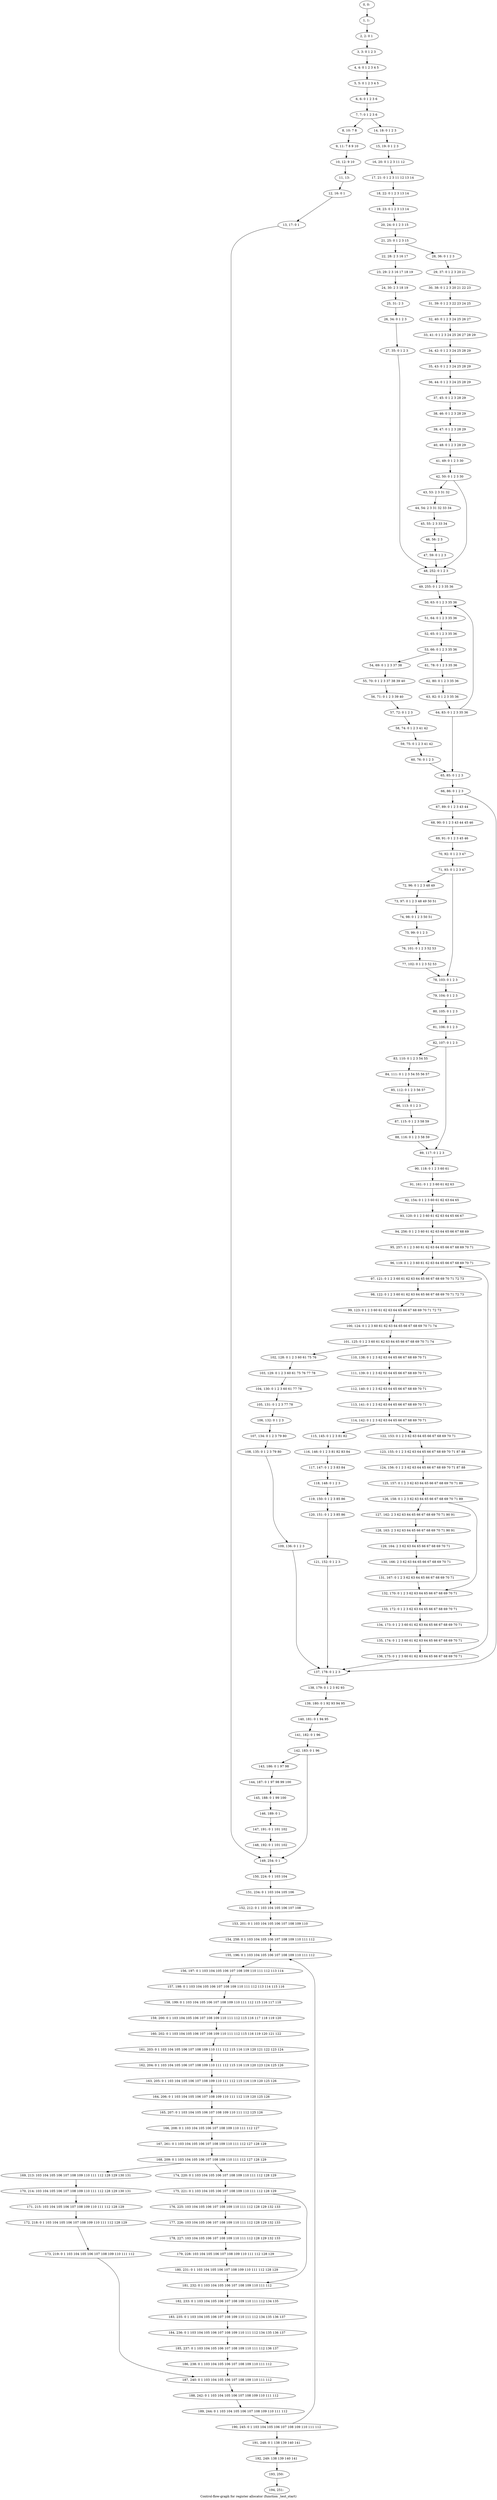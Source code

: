 digraph G {
graph [label="Control-flow-graph for register allocator (function _test_start)"]
0[label="0, 0: "];
1[label="1, 1: "];
2[label="2, 2: 0 1 "];
3[label="3, 3: 0 1 2 3 "];
4[label="4, 4: 0 1 2 3 4 5 "];
5[label="5, 5: 0 1 2 3 4 5 "];
6[label="6, 6: 0 1 2 3 6 "];
7[label="7, 7: 0 1 2 3 6 "];
8[label="8, 10: 7 8 "];
9[label="9, 11: 7 8 9 10 "];
10[label="10, 12: 9 10 "];
11[label="11, 13: "];
12[label="12, 16: 0 1 "];
13[label="13, 17: 0 1 "];
14[label="14, 18: 0 1 2 3 "];
15[label="15, 19: 0 1 2 3 "];
16[label="16, 20: 0 1 2 3 11 12 "];
17[label="17, 21: 0 1 2 3 11 12 13 14 "];
18[label="18, 22: 0 1 2 3 13 14 "];
19[label="19, 23: 0 1 2 3 13 14 "];
20[label="20, 24: 0 1 2 3 15 "];
21[label="21, 25: 0 1 2 3 15 "];
22[label="22, 28: 2 3 16 17 "];
23[label="23, 29: 2 3 16 17 18 19 "];
24[label="24, 30: 2 3 18 19 "];
25[label="25, 31: 2 3 "];
26[label="26, 34: 0 1 2 3 "];
27[label="27, 35: 0 1 2 3 "];
28[label="28, 36: 0 1 2 3 "];
29[label="29, 37: 0 1 2 3 20 21 "];
30[label="30, 38: 0 1 2 3 20 21 22 23 "];
31[label="31, 39: 0 1 2 3 22 23 24 25 "];
32[label="32, 40: 0 1 2 3 24 25 26 27 "];
33[label="33, 41: 0 1 2 3 24 25 26 27 28 29 "];
34[label="34, 42: 0 1 2 3 24 25 28 29 "];
35[label="35, 43: 0 1 2 3 24 25 28 29 "];
36[label="36, 44: 0 1 2 3 24 25 28 29 "];
37[label="37, 45: 0 1 2 3 28 29 "];
38[label="38, 46: 0 1 2 3 28 29 "];
39[label="39, 47: 0 1 2 3 28 29 "];
40[label="40, 48: 0 1 2 3 28 29 "];
41[label="41, 49: 0 1 2 3 30 "];
42[label="42, 50: 0 1 2 3 30 "];
43[label="43, 53: 2 3 31 32 "];
44[label="44, 54: 2 3 31 32 33 34 "];
45[label="45, 55: 2 3 33 34 "];
46[label="46, 56: 2 3 "];
47[label="47, 59: 0 1 2 3 "];
48[label="48, 252: 0 1 2 3 "];
49[label="49, 255: 0 1 2 3 35 36 "];
50[label="50, 63: 0 1 2 3 35 36 "];
51[label="51, 64: 0 1 2 3 35 36 "];
52[label="52, 65: 0 1 2 3 35 36 "];
53[label="53, 66: 0 1 2 3 35 36 "];
54[label="54, 69: 0 1 2 3 37 38 "];
55[label="55, 70: 0 1 2 3 37 38 39 40 "];
56[label="56, 71: 0 1 2 3 39 40 "];
57[label="57, 72: 0 1 2 3 "];
58[label="58, 74: 0 1 2 3 41 42 "];
59[label="59, 75: 0 1 2 3 41 42 "];
60[label="60, 76: 0 1 2 3 "];
61[label="61, 78: 0 1 2 3 35 36 "];
62[label="62, 80: 0 1 2 3 35 36 "];
63[label="63, 82: 0 1 2 3 35 36 "];
64[label="64, 83: 0 1 2 3 35 36 "];
65[label="65, 85: 0 1 2 3 "];
66[label="66, 86: 0 1 2 3 "];
67[label="67, 89: 0 1 2 3 43 44 "];
68[label="68, 90: 0 1 2 3 43 44 45 46 "];
69[label="69, 91: 0 1 2 3 45 46 "];
70[label="70, 92: 0 1 2 3 47 "];
71[label="71, 93: 0 1 2 3 47 "];
72[label="72, 96: 0 1 2 3 48 49 "];
73[label="73, 97: 0 1 2 3 48 49 50 51 "];
74[label="74, 98: 0 1 2 3 50 51 "];
75[label="75, 99: 0 1 2 3 "];
76[label="76, 101: 0 1 2 3 52 53 "];
77[label="77, 102: 0 1 2 3 52 53 "];
78[label="78, 103: 0 1 2 3 "];
79[label="79, 104: 0 1 2 3 "];
80[label="80, 105: 0 1 2 3 "];
81[label="81, 106: 0 1 2 3 "];
82[label="82, 107: 0 1 2 3 "];
83[label="83, 110: 0 1 2 3 54 55 "];
84[label="84, 111: 0 1 2 3 54 55 56 57 "];
85[label="85, 112: 0 1 2 3 56 57 "];
86[label="86, 113: 0 1 2 3 "];
87[label="87, 115: 0 1 2 3 58 59 "];
88[label="88, 116: 0 1 2 3 58 59 "];
89[label="89, 117: 0 1 2 3 "];
90[label="90, 118: 0 1 2 3 60 61 "];
91[label="91, 161: 0 1 2 3 60 61 62 63 "];
92[label="92, 154: 0 1 2 3 60 61 62 63 64 65 "];
93[label="93, 120: 0 1 2 3 60 61 62 63 64 65 66 67 "];
94[label="94, 256: 0 1 2 3 60 61 62 63 64 65 66 67 68 69 "];
95[label="95, 257: 0 1 2 3 60 61 62 63 64 65 66 67 68 69 70 71 "];
96[label="96, 119: 0 1 2 3 60 61 62 63 64 65 66 67 68 69 70 71 "];
97[label="97, 121: 0 1 2 3 60 61 62 63 64 65 66 67 68 69 70 71 72 73 "];
98[label="98, 122: 0 1 2 3 60 61 62 63 64 65 66 67 68 69 70 71 72 73 "];
99[label="99, 123: 0 1 2 3 60 61 62 63 64 65 66 67 68 69 70 71 72 73 "];
100[label="100, 124: 0 1 2 3 60 61 62 63 64 65 66 67 68 69 70 71 74 "];
101[label="101, 125: 0 1 2 3 60 61 62 63 64 65 66 67 68 69 70 71 74 "];
102[label="102, 128: 0 1 2 3 60 61 75 76 "];
103[label="103, 129: 0 1 2 3 60 61 75 76 77 78 "];
104[label="104, 130: 0 1 2 3 60 61 77 78 "];
105[label="105, 131: 0 1 2 3 77 78 "];
106[label="106, 132: 0 1 2 3 "];
107[label="107, 134: 0 1 2 3 79 80 "];
108[label="108, 135: 0 1 2 3 79 80 "];
109[label="109, 136: 0 1 2 3 "];
110[label="110, 138: 0 1 2 3 62 63 64 65 66 67 68 69 70 71 "];
111[label="111, 139: 0 1 2 3 62 63 64 65 66 67 68 69 70 71 "];
112[label="112, 140: 0 1 2 3 62 63 64 65 66 67 68 69 70 71 "];
113[label="113, 141: 0 1 2 3 62 63 64 65 66 67 68 69 70 71 "];
114[label="114, 142: 0 1 2 3 62 63 64 65 66 67 68 69 70 71 "];
115[label="115, 145: 0 1 2 3 81 82 "];
116[label="116, 146: 0 1 2 3 81 82 83 84 "];
117[label="117, 147: 0 1 2 3 83 84 "];
118[label="118, 148: 0 1 2 3 "];
119[label="119, 150: 0 1 2 3 85 86 "];
120[label="120, 151: 0 1 2 3 85 86 "];
121[label="121, 152: 0 1 2 3 "];
122[label="122, 153: 0 1 2 3 62 63 64 65 66 67 68 69 70 71 "];
123[label="123, 155: 0 1 2 3 62 63 64 65 66 67 68 69 70 71 87 88 "];
124[label="124, 156: 0 1 2 3 62 63 64 65 66 67 68 69 70 71 87 88 "];
125[label="125, 157: 0 1 2 3 62 63 64 65 66 67 68 69 70 71 89 "];
126[label="126, 158: 0 1 2 3 62 63 64 65 66 67 68 69 70 71 89 "];
127[label="127, 162: 2 3 62 63 64 65 66 67 68 69 70 71 90 91 "];
128[label="128, 163: 2 3 62 63 64 65 66 67 68 69 70 71 90 91 "];
129[label="129, 164: 2 3 62 63 64 65 66 67 68 69 70 71 "];
130[label="130, 166: 2 3 62 63 64 65 66 67 68 69 70 71 "];
131[label="131, 167: 0 1 2 3 62 63 64 65 66 67 68 69 70 71 "];
132[label="132, 170: 0 1 2 3 62 63 64 65 66 67 68 69 70 71 "];
133[label="133, 172: 0 1 2 3 62 63 64 65 66 67 68 69 70 71 "];
134[label="134, 173: 0 1 2 3 60 61 62 63 64 65 66 67 68 69 70 71 "];
135[label="135, 174: 0 1 2 3 60 61 62 63 64 65 66 67 68 69 70 71 "];
136[label="136, 175: 0 1 2 3 60 61 62 63 64 65 66 67 68 69 70 71 "];
137[label="137, 178: 0 1 2 3 "];
138[label="138, 179: 0 1 2 3 92 93 "];
139[label="139, 180: 0 1 92 93 94 95 "];
140[label="140, 181: 0 1 94 95 "];
141[label="141, 182: 0 1 96 "];
142[label="142, 183: 0 1 96 "];
143[label="143, 186: 0 1 97 98 "];
144[label="144, 187: 0 1 97 98 99 100 "];
145[label="145, 188: 0 1 99 100 "];
146[label="146, 189: 0 1 "];
147[label="147, 191: 0 1 101 102 "];
148[label="148, 192: 0 1 101 102 "];
149[label="149, 254: 0 1 "];
150[label="150, 224: 0 1 103 104 "];
151[label="151, 234: 0 1 103 104 105 106 "];
152[label="152, 212: 0 1 103 104 105 106 107 108 "];
153[label="153, 201: 0 1 103 104 105 106 107 108 109 110 "];
154[label="154, 258: 0 1 103 104 105 106 107 108 109 110 111 112 "];
155[label="155, 196: 0 1 103 104 105 106 107 108 109 110 111 112 "];
156[label="156, 197: 0 1 103 104 105 106 107 108 109 110 111 112 113 114 "];
157[label="157, 198: 0 1 103 104 105 106 107 108 109 110 111 112 113 114 115 116 "];
158[label="158, 199: 0 1 103 104 105 106 107 108 109 110 111 112 115 116 117 118 "];
159[label="159, 200: 0 1 103 104 105 106 107 108 109 110 111 112 115 116 117 118 119 120 "];
160[label="160, 202: 0 1 103 104 105 106 107 108 109 110 111 112 115 116 119 120 121 122 "];
161[label="161, 203: 0 1 103 104 105 106 107 108 109 110 111 112 115 116 119 120 121 122 123 124 "];
162[label="162, 204: 0 1 103 104 105 106 107 108 109 110 111 112 115 116 119 120 123 124 125 126 "];
163[label="163, 205: 0 1 103 104 105 106 107 108 109 110 111 112 115 116 119 120 125 126 "];
164[label="164, 206: 0 1 103 104 105 106 107 108 109 110 111 112 119 120 125 126 "];
165[label="165, 207: 0 1 103 104 105 106 107 108 109 110 111 112 125 126 "];
166[label="166, 208: 0 1 103 104 105 106 107 108 109 110 111 112 127 "];
167[label="167, 261: 0 1 103 104 105 106 107 108 109 110 111 112 127 128 129 "];
168[label="168, 209: 0 1 103 104 105 106 107 108 109 110 111 112 127 128 129 "];
169[label="169, 213: 103 104 105 106 107 108 109 110 111 112 128 129 130 131 "];
170[label="170, 214: 103 104 105 106 107 108 109 110 111 112 128 129 130 131 "];
171[label="171, 215: 103 104 105 106 107 108 109 110 111 112 128 129 "];
172[label="172, 218: 0 1 103 104 105 106 107 108 109 110 111 112 128 129 "];
173[label="173, 219: 0 1 103 104 105 106 107 108 109 110 111 112 "];
174[label="174, 220: 0 1 103 104 105 106 107 108 109 110 111 112 128 129 "];
175[label="175, 221: 0 1 103 104 105 106 107 108 109 110 111 112 128 129 "];
176[label="176, 225: 103 104 105 106 107 108 109 110 111 112 128 129 132 133 "];
177[label="177, 226: 103 104 105 106 107 108 109 110 111 112 128 129 132 133 "];
178[label="178, 227: 103 104 105 106 107 108 109 110 111 112 128 129 132 133 "];
179[label="179, 228: 103 104 105 106 107 108 109 110 111 112 128 129 "];
180[label="180, 231: 0 1 103 104 105 106 107 108 109 110 111 112 128 129 "];
181[label="181, 232: 0 1 103 104 105 106 107 108 109 110 111 112 "];
182[label="182, 233: 0 1 103 104 105 106 107 108 109 110 111 112 134 135 "];
183[label="183, 235: 0 1 103 104 105 106 107 108 109 110 111 112 134 135 136 137 "];
184[label="184, 236: 0 1 103 104 105 106 107 108 109 110 111 112 134 135 136 137 "];
185[label="185, 237: 0 1 103 104 105 106 107 108 109 110 111 112 136 137 "];
186[label="186, 238: 0 1 103 104 105 106 107 108 109 110 111 112 "];
187[label="187, 240: 0 1 103 104 105 106 107 108 109 110 111 112 "];
188[label="188, 242: 0 1 103 104 105 106 107 108 109 110 111 112 "];
189[label="189, 244: 0 1 103 104 105 106 107 108 109 110 111 112 "];
190[label="190, 245: 0 1 103 104 105 106 107 108 109 110 111 112 "];
191[label="191, 248: 0 1 138 139 140 141 "];
192[label="192, 249: 138 139 140 141 "];
193[label="193, 250: "];
194[label="194, 251: "];
0->1 ;
1->2 ;
2->3 ;
3->4 ;
4->5 ;
5->6 ;
6->7 ;
7->8 ;
7->14 ;
8->9 ;
9->10 ;
10->11 ;
11->12 ;
12->13 ;
13->149 ;
14->15 ;
15->16 ;
16->17 ;
17->18 ;
18->19 ;
19->20 ;
20->21 ;
21->22 ;
21->28 ;
22->23 ;
23->24 ;
24->25 ;
25->26 ;
26->27 ;
27->48 ;
28->29 ;
29->30 ;
30->31 ;
31->32 ;
32->33 ;
33->34 ;
34->35 ;
35->36 ;
36->37 ;
37->38 ;
38->39 ;
39->40 ;
40->41 ;
41->42 ;
42->43 ;
42->48 ;
43->44 ;
44->45 ;
45->46 ;
46->47 ;
47->48 ;
48->49 ;
49->50 ;
50->51 ;
51->52 ;
52->53 ;
53->54 ;
53->61 ;
54->55 ;
55->56 ;
56->57 ;
57->58 ;
58->59 ;
59->60 ;
60->65 ;
61->62 ;
62->63 ;
63->64 ;
64->65 ;
64->50 ;
65->66 ;
66->67 ;
66->137 ;
67->68 ;
68->69 ;
69->70 ;
70->71 ;
71->72 ;
71->78 ;
72->73 ;
73->74 ;
74->75 ;
75->76 ;
76->77 ;
77->78 ;
78->79 ;
79->80 ;
80->81 ;
81->82 ;
82->83 ;
82->89 ;
83->84 ;
84->85 ;
85->86 ;
86->87 ;
87->88 ;
88->89 ;
89->90 ;
90->91 ;
91->92 ;
92->93 ;
93->94 ;
94->95 ;
95->96 ;
96->97 ;
97->98 ;
98->99 ;
99->100 ;
100->101 ;
101->102 ;
101->110 ;
102->103 ;
103->104 ;
104->105 ;
105->106 ;
106->107 ;
107->108 ;
108->109 ;
109->137 ;
110->111 ;
111->112 ;
112->113 ;
113->114 ;
114->115 ;
114->122 ;
115->116 ;
116->117 ;
117->118 ;
118->119 ;
119->120 ;
120->121 ;
121->137 ;
122->123 ;
123->124 ;
124->125 ;
125->126 ;
126->127 ;
126->132 ;
127->128 ;
128->129 ;
129->130 ;
130->131 ;
131->132 ;
132->133 ;
133->134 ;
134->135 ;
135->136 ;
136->137 ;
136->96 ;
137->138 ;
138->139 ;
139->140 ;
140->141 ;
141->142 ;
142->143 ;
142->149 ;
143->144 ;
144->145 ;
145->146 ;
146->147 ;
147->148 ;
148->149 ;
149->150 ;
150->151 ;
151->152 ;
152->153 ;
153->154 ;
154->155 ;
155->156 ;
156->157 ;
157->158 ;
158->159 ;
159->160 ;
160->161 ;
161->162 ;
162->163 ;
163->164 ;
164->165 ;
165->166 ;
166->167 ;
167->168 ;
168->169 ;
168->174 ;
169->170 ;
170->171 ;
171->172 ;
172->173 ;
173->187 ;
174->175 ;
175->176 ;
175->181 ;
176->177 ;
177->178 ;
178->179 ;
179->180 ;
180->181 ;
181->182 ;
182->183 ;
183->184 ;
184->185 ;
185->186 ;
186->187 ;
187->188 ;
188->189 ;
189->190 ;
190->191 ;
190->155 ;
191->192 ;
192->193 ;
193->194 ;
}
